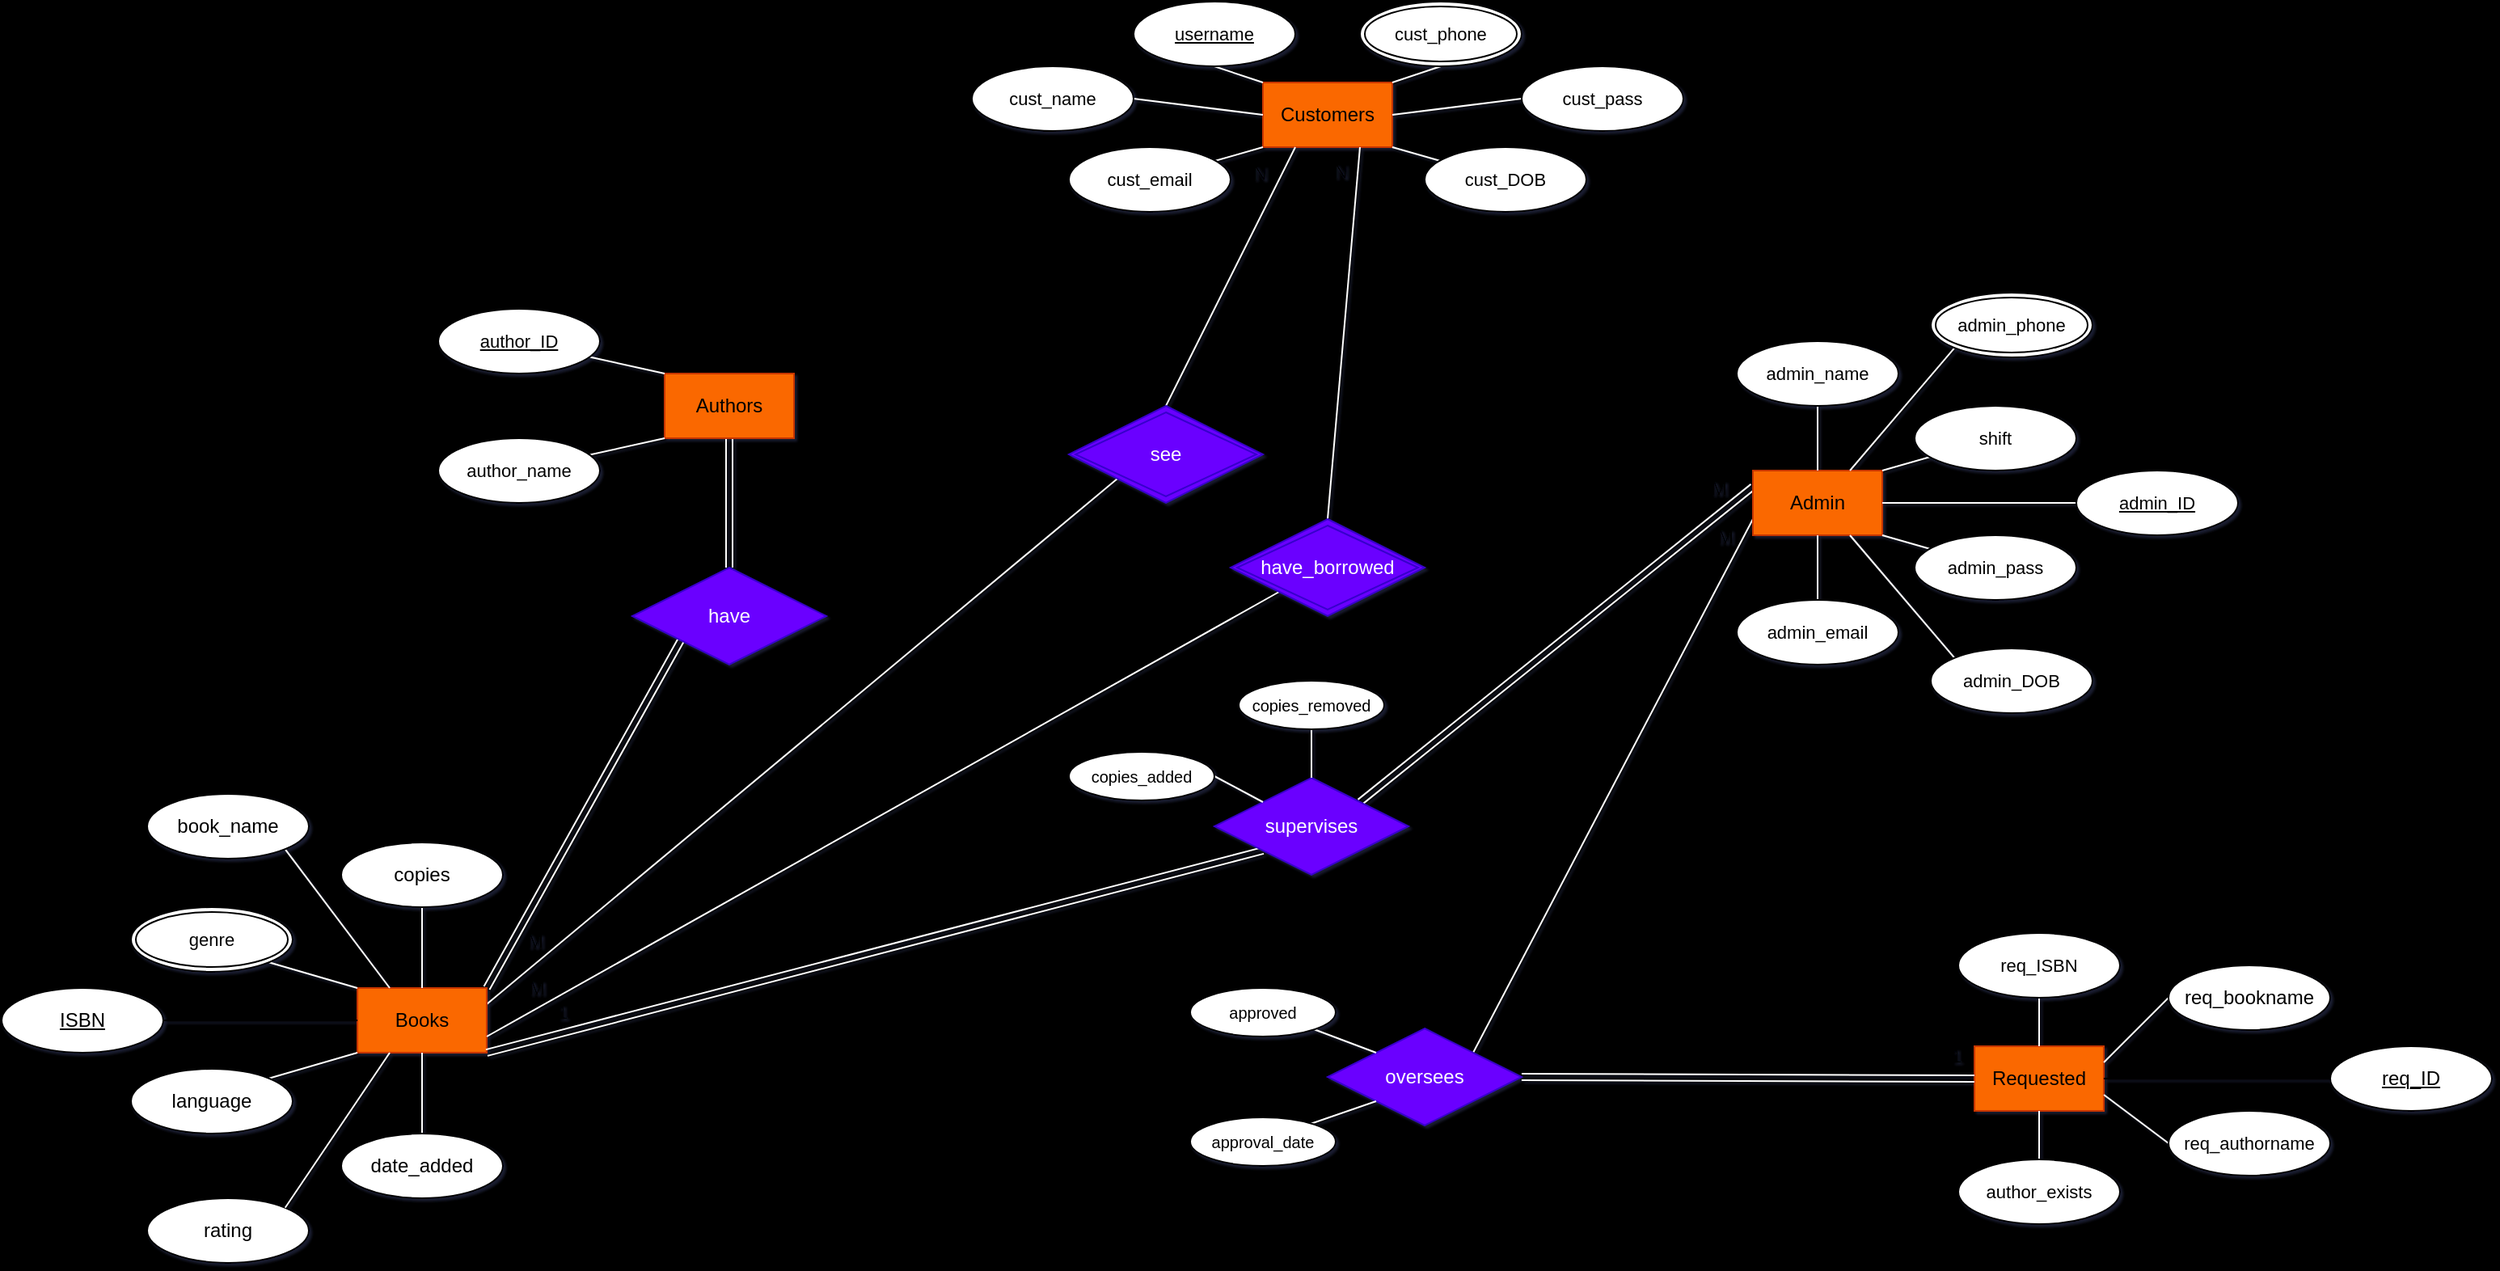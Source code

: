 <mxfile scale="10" border="1">
    <diagram id="hKzVix9h6hRu48XPa4nd" name="Page-1">
        <mxGraphModel dx="1133" dy="818" grid="1" gridSize="10" guides="1" tooltips="1" connect="1" arrows="1" fold="1" page="1" pageScale="1" pageWidth="1920" pageHeight="1200" background="#000000" math="0" shadow="1">
            <root>
                <mxCell id="0"/>
                <mxCell id="1" parent="0"/>
                <mxCell id="99" style="edgeStyle=none;html=1;endArrow=none;endFill=0;exitX=1;exitY=0.25;exitDx=0;exitDy=0;strokeColor=#FFFFFF;" parent="1" source="2" edge="1">
                    <mxGeometry relative="1" as="geometry">
                        <mxPoint x="520" y="821" as="sourcePoint"/>
                        <mxPoint x="880" y="486" as="targetPoint"/>
                    </mxGeometry>
                </mxCell>
                <mxCell id="2" value="Books" style="rounded=0;whiteSpace=wrap;html=1;fillColor=#fa6800;fontColor=#000000;strokeColor=#C73500;" parent="1" vertex="1">
                    <mxGeometry x="410" y="801" width="80" height="40" as="geometry"/>
                </mxCell>
                <mxCell id="4" value="Requested" style="rounded=0;whiteSpace=wrap;html=1;fillColor=#fa6800;fontColor=#000000;strokeColor=#C73500;" parent="1" vertex="1">
                    <mxGeometry x="1410" y="837" width="80" height="40" as="geometry"/>
                </mxCell>
                <mxCell id="103" style="edgeStyle=none;shape=link;html=1;entryX=0.5;entryY=0;entryDx=0;entryDy=0;endArrow=none;endFill=0;strokeColor=#FFFFFF;" parent="1" source="5" target="101" edge="1">
                    <mxGeometry relative="1" as="geometry"/>
                </mxCell>
                <mxCell id="5" value="Authors" style="rounded=0;whiteSpace=wrap;html=1;fillColor=#fa6800;fontColor=#000000;strokeColor=#C73500;" parent="1" vertex="1">
                    <mxGeometry x="600" y="421" width="80" height="40" as="geometry"/>
                </mxCell>
                <mxCell id="111" style="edgeStyle=none;html=1;entryX=1;entryY=0;entryDx=0;entryDy=0;endArrow=none;endFill=0;exitX=0;exitY=0.25;exitDx=0;exitDy=0;strokeColor=#FFFFFF;shape=link;" parent="1" source="6" target="110" edge="1">
                    <mxGeometry relative="1" as="geometry">
                        <mxPoint x="1010" y="701" as="targetPoint"/>
                    </mxGeometry>
                </mxCell>
                <mxCell id="114" style="edgeStyle=none;html=1;entryX=1;entryY=0;entryDx=0;entryDy=0;endArrow=none;endFill=0;exitX=0;exitY=0.75;exitDx=0;exitDy=0;strokeColor=#FFFFFF;" parent="1" source="6" target="113" edge="1">
                    <mxGeometry relative="1" as="geometry">
                        <mxPoint x="1010" y="871" as="targetPoint"/>
                    </mxGeometry>
                </mxCell>
                <mxCell id="6" value="Admin" style="rounded=0;whiteSpace=wrap;html=1;fillColor=#fa6800;strokeColor=#C73500;fontColor=#000000;" parent="1" vertex="1">
                    <mxGeometry x="1273" y="481" width="80" height="40" as="geometry"/>
                </mxCell>
                <mxCell id="7" value="Customers" style="rounded=0;whiteSpace=wrap;html=1;fillColor=#fa6800;fontColor=#000000;strokeColor=#C73500;" parent="1" vertex="1">
                    <mxGeometry x="970" y="241" width="80" height="40" as="geometry"/>
                </mxCell>
                <mxCell id="16" value="" style="endArrow=none;html=1;entryX=0;entryY=1;entryDx=0;entryDy=0;exitX=1;exitY=0;exitDx=0;exitDy=0;rounded=0;strokeColor=#FFFFFF;" parent="1" source="20" target="2" edge="1">
                    <mxGeometry width="50" height="50" relative="1" as="geometry">
                        <mxPoint x="340" y="881" as="sourcePoint"/>
                        <mxPoint x="390" y="831" as="targetPoint"/>
                    </mxGeometry>
                </mxCell>
                <mxCell id="20" value="language" style="ellipse;whiteSpace=wrap;html=1;align=center;rounded=0;" parent="1" vertex="1">
                    <mxGeometry x="270" y="851" width="100" height="40" as="geometry"/>
                </mxCell>
                <mxCell id="21" value="rating" style="ellipse;whiteSpace=wrap;html=1;align=center;rounded=0;" parent="1" vertex="1">
                    <mxGeometry x="280" y="931" width="100" height="40" as="geometry"/>
                </mxCell>
                <mxCell id="23" value="" style="endArrow=none;html=1;rounded=0;labelBackgroundColor=default;strokeColor=#FFFFFF;fontFamily=Helvetica;fontSize=11;fontColor=default;shape=connector;exitX=1;exitY=0;exitDx=0;exitDy=0;entryX=0.25;entryY=1;entryDx=0;entryDy=0;" parent="1" source="21" target="2" edge="1">
                    <mxGeometry relative="1" as="geometry">
                        <mxPoint x="530" y="891" as="sourcePoint"/>
                        <mxPoint x="450" y="841" as="targetPoint"/>
                    </mxGeometry>
                </mxCell>
                <mxCell id="25" style="edgeStyle=none;shape=connector;rounded=0;html=1;entryX=0.5;entryY=1;entryDx=0;entryDy=0;labelBackgroundColor=default;strokeColor=#FFFFFF;fontFamily=Helvetica;fontSize=11;fontColor=default;endArrow=none;exitX=0.5;exitY=0;exitDx=0;exitDy=0;" parent="1" source="24" target="2" edge="1">
                    <mxGeometry relative="1" as="geometry"/>
                </mxCell>
                <mxCell id="24" value="date_added" style="ellipse;whiteSpace=wrap;html=1;align=center;rounded=0;" parent="1" vertex="1">
                    <mxGeometry x="400" y="891" width="100" height="40" as="geometry"/>
                </mxCell>
                <mxCell id="27" value="" style="edgeStyle=none;shape=connector;rounded=0;html=1;labelBackgroundColor=default;strokeColor=#FFFFFF;fontFamily=Helvetica;fontSize=11;fontColor=default;endArrow=none;exitX=1;exitY=1;exitDx=0;exitDy=0;entryX=0;entryY=0;entryDx=0;entryDy=0;" parent="1" source="71" target="2" edge="1">
                    <mxGeometry relative="1" as="geometry">
                        <mxPoint x="330" y="791" as="sourcePoint"/>
                        <mxPoint x="410" y="811" as="targetPoint"/>
                    </mxGeometry>
                </mxCell>
                <mxCell id="29" style="edgeStyle=none;shape=connector;rounded=0;html=1;entryX=0.25;entryY=0;entryDx=0;entryDy=0;labelBackgroundColor=default;strokeColor=#FFFFFF;fontFamily=Helvetica;fontSize=11;fontColor=default;endArrow=none;exitX=1;exitY=1;exitDx=0;exitDy=0;" parent="1" source="28" target="2" edge="1">
                    <mxGeometry relative="1" as="geometry"/>
                </mxCell>
                <mxCell id="28" value="book_name" style="ellipse;whiteSpace=wrap;html=1;align=center;rounded=0;" parent="1" vertex="1">
                    <mxGeometry x="280" y="681" width="100" height="40" as="geometry"/>
                </mxCell>
                <mxCell id="35" style="edgeStyle=none;shape=connector;rounded=0;html=1;entryX=0.5;entryY=0;entryDx=0;entryDy=0;labelBackgroundColor=default;strokeColor=#FFFFFF;fontFamily=Helvetica;fontSize=11;fontColor=default;endArrow=none;exitX=0.5;exitY=1;exitDx=0;exitDy=0;" parent="1" source="123" target="2" edge="1">
                    <mxGeometry relative="1" as="geometry">
                        <mxPoint x="450" y="751" as="sourcePoint"/>
                    </mxGeometry>
                </mxCell>
                <mxCell id="40" style="edgeStyle=none;shape=connector;rounded=0;html=1;exitX=1;exitY=0.5;exitDx=0;exitDy=0;labelBackgroundColor=default;strokeColor=#FFFFFF;fontFamily=Helvetica;fontSize=11;fontColor=default;endArrow=none;entryX=0;entryY=0.5;entryDx=0;entryDy=0;" parent="1" source="36" target="7" edge="1">
                    <mxGeometry relative="1" as="geometry"/>
                </mxCell>
                <mxCell id="36" value="cust_name" style="ellipse;whiteSpace=wrap;html=1;align=center;fontFamily=Helvetica;fontSize=11;fontColor=default;rounded=0;" parent="1" vertex="1">
                    <mxGeometry x="790" y="231" width="100" height="40" as="geometry"/>
                </mxCell>
                <mxCell id="39" value="" style="edgeStyle=none;shape=connector;rounded=0;html=1;labelBackgroundColor=default;strokeColor=#FFFFFF;fontFamily=Helvetica;fontSize=11;fontColor=default;endArrow=none;exitX=0.474;exitY=0.98;exitDx=0;exitDy=0;exitPerimeter=0;" parent="1" source="37" edge="1">
                    <mxGeometry relative="1" as="geometry">
                        <mxPoint x="960" y="231" as="sourcePoint"/>
                        <mxPoint x="970" y="241" as="targetPoint"/>
                    </mxGeometry>
                </mxCell>
                <mxCell id="37" value="username" style="ellipse;whiteSpace=wrap;html=1;align=center;fontStyle=4;fontFamily=Helvetica;fontSize=11;fontColor=default;rounded=0;" parent="1" vertex="1">
                    <mxGeometry x="890" y="191" width="100" height="40" as="geometry"/>
                </mxCell>
                <mxCell id="41" style="edgeStyle=none;shape=connector;rounded=0;html=1;exitX=0;exitY=0.5;exitDx=0;exitDy=0;entryX=1;entryY=0.5;entryDx=0;entryDy=0;labelBackgroundColor=default;strokeColor=#FFFFFF;fontFamily=Helvetica;fontSize=11;fontColor=default;endArrow=none;" parent="1" source="38" target="7" edge="1">
                    <mxGeometry relative="1" as="geometry"/>
                </mxCell>
                <mxCell id="38" value="cust_pass" style="ellipse;whiteSpace=wrap;html=1;align=center;fontFamily=Helvetica;fontSize=11;fontColor=default;rounded=0;" parent="1" vertex="1">
                    <mxGeometry x="1130" y="231" width="100" height="40" as="geometry"/>
                </mxCell>
                <mxCell id="43" style="edgeStyle=none;shape=connector;rounded=0;html=1;entryX=0;entryY=1;entryDx=0;entryDy=0;labelBackgroundColor=default;strokeColor=#FFFFFF;fontFamily=Helvetica;fontSize=11;fontColor=default;endArrow=none;" parent="1" source="42" target="7" edge="1">
                    <mxGeometry relative="1" as="geometry"/>
                </mxCell>
                <mxCell id="42" value="cust_email" style="ellipse;whiteSpace=wrap;html=1;align=center;fontFamily=Helvetica;fontSize=11;fontColor=default;rounded=0;" parent="1" vertex="1">
                    <mxGeometry x="850" y="281" width="100" height="40" as="geometry"/>
                </mxCell>
                <mxCell id="45" style="edgeStyle=none;shape=connector;rounded=0;html=1;entryX=1;entryY=1;entryDx=0;entryDy=0;labelBackgroundColor=default;strokeColor=#FFFFFF;fontFamily=Helvetica;fontSize=11;fontColor=default;endArrow=none;" parent="1" source="44" target="7" edge="1">
                    <mxGeometry relative="1" as="geometry"/>
                </mxCell>
                <mxCell id="44" value="cust_DOB" style="ellipse;whiteSpace=wrap;html=1;align=center;fontFamily=Helvetica;fontSize=11;fontColor=default;rounded=0;" parent="1" vertex="1">
                    <mxGeometry x="1070" y="281" width="100" height="40" as="geometry"/>
                </mxCell>
                <mxCell id="59" value="" style="edgeStyle=none;shape=connector;rounded=0;html=1;labelBackgroundColor=default;strokeColor=#FFFFFF;fontFamily=Helvetica;fontSize=11;fontColor=default;endArrow=none;" parent="1" source="46" target="6" edge="1">
                    <mxGeometry relative="1" as="geometry"/>
                </mxCell>
                <mxCell id="46" value="admin_name" style="ellipse;whiteSpace=wrap;html=1;align=center;fontFamily=Helvetica;fontSize=11;fontColor=default;rounded=0;" parent="1" vertex="1">
                    <mxGeometry x="1263" y="401" width="100" height="40" as="geometry"/>
                </mxCell>
                <mxCell id="60" style="edgeStyle=none;shape=connector;rounded=0;html=1;entryX=1;entryY=0;entryDx=0;entryDy=0;labelBackgroundColor=default;strokeColor=#FFFFFF;fontFamily=Helvetica;fontSize=11;fontColor=default;endArrow=none;" parent="1" source="47" target="6" edge="1">
                    <mxGeometry relative="1" as="geometry"/>
                </mxCell>
                <mxCell id="47" value="shift" style="ellipse;whiteSpace=wrap;html=1;align=center;fontFamily=Helvetica;fontSize=11;fontColor=default;rounded=0;" parent="1" vertex="1">
                    <mxGeometry x="1373" y="441" width="100" height="40" as="geometry"/>
                </mxCell>
                <mxCell id="64" style="edgeStyle=none;shape=connector;rounded=0;html=1;entryX=1;entryY=1;entryDx=0;entryDy=0;labelBackgroundColor=default;strokeColor=#FFFFFF;fontFamily=Helvetica;fontSize=11;fontColor=default;endArrow=none;" parent="1" source="48" target="6" edge="1">
                    <mxGeometry relative="1" as="geometry"/>
                </mxCell>
                <mxCell id="48" value="admin_pass" style="ellipse;whiteSpace=wrap;html=1;align=center;fontFamily=Helvetica;fontSize=11;fontColor=default;rounded=0;" parent="1" vertex="1">
                    <mxGeometry x="1373" y="521" width="100" height="40" as="geometry"/>
                </mxCell>
                <mxCell id="66" style="edgeStyle=none;shape=connector;rounded=0;html=1;exitX=0.5;exitY=0;exitDx=0;exitDy=0;entryX=0.5;entryY=1;entryDx=0;entryDy=0;labelBackgroundColor=default;strokeColor=#FFFFFF;fontFamily=Helvetica;fontSize=11;fontColor=default;endArrow=none;" parent="1" source="50" target="6" edge="1">
                    <mxGeometry relative="1" as="geometry"/>
                </mxCell>
                <mxCell id="50" value="admin_email" style="ellipse;whiteSpace=wrap;html=1;align=center;fontFamily=Helvetica;fontSize=11;fontColor=default;rounded=0;" parent="1" vertex="1">
                    <mxGeometry x="1263" y="561" width="100" height="40" as="geometry"/>
                </mxCell>
                <mxCell id="52" style="edgeStyle=none;shape=connector;rounded=0;html=1;exitX=0.5;exitY=1;exitDx=0;exitDy=0;entryX=1;entryY=0;entryDx=0;entryDy=0;labelBackgroundColor=default;strokeColor=#FFFFFF;fontFamily=Helvetica;fontSize=11;fontColor=default;endArrow=none;" parent="1" target="7" edge="1">
                    <mxGeometry relative="1" as="geometry">
                        <mxPoint x="1080" y="231" as="sourcePoint"/>
                    </mxGeometry>
                </mxCell>
                <mxCell id="54" value="cust_phone" style="ellipse;shape=doubleEllipse;margin=3;whiteSpace=wrap;html=1;align=center;fontFamily=Helvetica;fontSize=11;fontColor=default;rounded=0;" parent="1" vertex="1">
                    <mxGeometry x="1030" y="191" width="100" height="40" as="geometry"/>
                </mxCell>
                <mxCell id="62" style="edgeStyle=none;shape=connector;rounded=0;html=1;exitX=0;exitY=0.5;exitDx=0;exitDy=0;labelBackgroundColor=default;strokeColor=#FFFFFF;fontFamily=Helvetica;fontSize=11;fontColor=default;endArrow=none;" parent="1" source="56" target="6" edge="1">
                    <mxGeometry relative="1" as="geometry"/>
                </mxCell>
                <mxCell id="56" value="admin_ID" style="ellipse;whiteSpace=wrap;html=1;align=center;fontStyle=4;fontFamily=Helvetica;fontSize=11;fontColor=default;rounded=0;" parent="1" vertex="1">
                    <mxGeometry x="1473" y="481" width="100" height="40" as="geometry"/>
                </mxCell>
                <mxCell id="61" style="edgeStyle=none;shape=connector;rounded=0;html=1;exitX=0;exitY=1;exitDx=0;exitDy=0;entryX=0.75;entryY=0;entryDx=0;entryDy=0;labelBackgroundColor=default;strokeColor=#FFFFFF;fontFamily=Helvetica;fontSize=11;fontColor=default;endArrow=none;" parent="1" source="57" target="6" edge="1">
                    <mxGeometry relative="1" as="geometry"/>
                </mxCell>
                <mxCell id="57" value="admin_phone" style="ellipse;shape=doubleEllipse;margin=3;whiteSpace=wrap;html=1;align=center;fontFamily=Helvetica;fontSize=11;fontColor=default;rounded=0;" parent="1" vertex="1">
                    <mxGeometry x="1383" y="371" width="100" height="40" as="geometry"/>
                </mxCell>
                <mxCell id="65" style="edgeStyle=none;shape=connector;rounded=0;html=1;exitX=0;exitY=0;exitDx=0;exitDy=0;entryX=0.75;entryY=1;entryDx=0;entryDy=0;labelBackgroundColor=default;strokeColor=#FFFFFF;fontFamily=Helvetica;fontSize=11;fontColor=default;endArrow=none;" parent="1" source="58" target="6" edge="1">
                    <mxGeometry relative="1" as="geometry"/>
                </mxCell>
                <mxCell id="58" value="admin_DOB" style="ellipse;whiteSpace=wrap;html=1;align=center;fontFamily=Helvetica;fontSize=11;fontColor=default;rounded=0;" parent="1" vertex="1">
                    <mxGeometry x="1383" y="591" width="100" height="40" as="geometry"/>
                </mxCell>
                <mxCell id="70" style="edgeStyle=none;shape=connector;rounded=0;html=1;entryX=0;entryY=0;entryDx=0;entryDy=0;labelBackgroundColor=default;strokeColor=#FFFFFF;fontFamily=Helvetica;fontSize=11;fontColor=default;endArrow=none;" parent="1" source="67" target="5" edge="1">
                    <mxGeometry relative="1" as="geometry"/>
                </mxCell>
                <mxCell id="67" value="author_ID" style="ellipse;whiteSpace=wrap;html=1;align=center;fontStyle=4;fontFamily=Helvetica;fontSize=11;fontColor=default;rounded=0;" parent="1" vertex="1">
                    <mxGeometry x="460" y="381" width="100" height="40" as="geometry"/>
                </mxCell>
                <mxCell id="69" style="edgeStyle=none;shape=connector;rounded=0;html=1;entryX=0;entryY=1;entryDx=0;entryDy=0;labelBackgroundColor=default;strokeColor=#FFFFFF;fontFamily=Helvetica;fontSize=11;fontColor=default;endArrow=none;" parent="1" source="68" target="5" edge="1">
                    <mxGeometry relative="1" as="geometry"/>
                </mxCell>
                <mxCell id="68" value="author_name" style="ellipse;whiteSpace=wrap;html=1;align=center;fontFamily=Helvetica;fontSize=11;fontColor=default;rounded=0;" parent="1" vertex="1">
                    <mxGeometry x="460" y="461" width="100" height="40" as="geometry"/>
                </mxCell>
                <mxCell id="71" value="genre" style="ellipse;shape=doubleEllipse;margin=3;whiteSpace=wrap;html=1;align=center;fontFamily=Helvetica;fontSize=11;fontColor=default;rounded=0;" parent="1" vertex="1">
                    <mxGeometry x="270" y="751" width="100" height="40" as="geometry"/>
                </mxCell>
                <mxCell id="79" style="edgeStyle=none;shape=connector;rounded=0;html=1;entryX=0.5;entryY=1;entryDx=0;entryDy=0;labelBackgroundColor=default;strokeColor=#FFFFFF;fontFamily=Helvetica;fontSize=11;fontColor=default;endArrow=none;exitX=0.5;exitY=0;exitDx=0;exitDy=0;" parent="1" edge="1">
                    <mxGeometry relative="1" as="geometry">
                        <mxPoint x="680" y="1000.0" as="targetPoint"/>
                    </mxGeometry>
                </mxCell>
                <mxCell id="88" style="edgeStyle=none;shape=connector;rounded=0;html=1;exitX=0.5;exitY=1;exitDx=0;exitDy=0;entryX=0.5;entryY=0;entryDx=0;entryDy=0;labelBackgroundColor=default;strokeColor=#FFFFFF;fontFamily=Helvetica;fontSize=11;fontColor=default;endArrow=none;" parent="1" source="83" target="4" edge="1">
                    <mxGeometry relative="1" as="geometry"/>
                </mxCell>
                <mxCell id="83" value="req_ISBN" style="ellipse;whiteSpace=wrap;html=1;align=center;fontFamily=Helvetica;fontSize=11;fontColor=default;rounded=0;" parent="1" vertex="1">
                    <mxGeometry x="1400" y="767" width="100" height="40" as="geometry"/>
                </mxCell>
                <mxCell id="89" style="edgeStyle=none;shape=connector;rounded=0;html=1;exitX=0;exitY=0.5;exitDx=0;exitDy=0;entryX=1;entryY=0.25;entryDx=0;entryDy=0;labelBackgroundColor=default;strokeColor=#FFFFFF;fontFamily=Helvetica;fontSize=11;fontColor=default;endArrow=none;" parent="1" target="4" edge="1" source="127">
                    <mxGeometry relative="1" as="geometry">
                        <mxPoint x="1570" y="817" as="sourcePoint"/>
                    </mxGeometry>
                </mxCell>
                <mxCell id="90" style="edgeStyle=none;shape=connector;rounded=0;html=1;exitX=0;exitY=0.5;exitDx=0;exitDy=0;entryX=1;entryY=0.75;entryDx=0;entryDy=0;labelBackgroundColor=default;strokeColor=#FFFFFF;fontFamily=Helvetica;fontSize=11;fontColor=default;endArrow=none;startArrow=none;" parent="1" target="4" edge="1" source="93">
                    <mxGeometry relative="1" as="geometry">
                        <mxPoint x="1570" y="887" as="sourcePoint"/>
                    </mxGeometry>
                </mxCell>
                <mxCell id="91" style="edgeStyle=none;shape=connector;rounded=0;html=1;exitX=0.5;exitY=0;exitDx=0;exitDy=0;entryX=0.5;entryY=1;entryDx=0;entryDy=0;labelBackgroundColor=default;strokeColor=#FFFFFF;fontFamily=Helvetica;fontSize=11;fontColor=default;endArrow=none;" parent="1" source="86" target="4" edge="1">
                    <mxGeometry relative="1" as="geometry"/>
                </mxCell>
                <mxCell id="86" value="author_exists" style="ellipse;whiteSpace=wrap;html=1;align=center;fontFamily=Helvetica;fontSize=11;fontColor=default;rounded=0;" parent="1" vertex="1">
                    <mxGeometry x="1400" y="907" width="100" height="40" as="geometry"/>
                </mxCell>
                <mxCell id="102" style="edgeStyle=none;html=1;exitX=0;exitY=1;exitDx=0;exitDy=0;entryX=1;entryY=0;entryDx=0;entryDy=0;endArrow=none;endFill=0;shape=link;strokeColor=#FFFFFF;" parent="1" source="101" target="2" edge="1">
                    <mxGeometry relative="1" as="geometry"/>
                </mxCell>
                <mxCell id="101" value="have" style="shape=rhombus;perimeter=rhombusPerimeter;whiteSpace=wrap;html=1;align=center;fillColor=#6a00ff;fontColor=#ffffff;strokeColor=#3700CC;" parent="1" vertex="1">
                    <mxGeometry x="580" y="541" width="120" height="60" as="geometry"/>
                </mxCell>
                <mxCell id="116" style="edgeStyle=none;html=1;entryX=0.25;entryY=1;entryDx=0;entryDy=0;exitX=0.5;exitY=0;exitDx=0;exitDy=0;endArrow=none;endFill=0;strokeColor=#FFFFFF;" parent="1" source="95" target="7" edge="1">
                    <mxGeometry relative="1" as="geometry">
                        <mxPoint x="910" y="441" as="sourcePoint"/>
                    </mxGeometry>
                </mxCell>
                <mxCell id="95" value="see" style="shape=rhombus;double=1;perimeter=rhombusPerimeter;whiteSpace=wrap;html=1;align=center;fillColor=#6a00ff;fontColor=#ffffff;strokeColor=#3700CC;" parent="1" vertex="1">
                    <mxGeometry x="850" y="441" width="120" height="60" as="geometry"/>
                </mxCell>
                <mxCell id="112" style="edgeStyle=none;shape=link;html=1;exitX=0;exitY=1;exitDx=0;exitDy=0;endArrow=none;endFill=0;strokeColor=#FFFFFF;entryX=1;entryY=1;entryDx=0;entryDy=0;" parent="1" source="110" target="2" edge="1">
                    <mxGeometry relative="1" as="geometry">
                        <mxPoint x="490" y="821" as="targetPoint"/>
                    </mxGeometry>
                </mxCell>
                <mxCell id="110" value="supervises" style="shape=rhombus;perimeter=rhombusPerimeter;whiteSpace=wrap;html=1;align=center;fillColor=#6a00ff;fontColor=#ffffff;strokeColor=#3700CC;" parent="1" vertex="1">
                    <mxGeometry x="940" y="671" width="120" height="60" as="geometry"/>
                </mxCell>
                <mxCell id="115" style="edgeStyle=none;html=1;entryX=0;entryY=0.5;entryDx=0;entryDy=0;endArrow=none;endFill=0;exitX=1;exitY=0.5;exitDx=0;exitDy=0;strokeColor=#FFFFFF;shape=link;" parent="1" source="113" target="4" edge="1">
                    <mxGeometry relative="1" as="geometry"/>
                </mxCell>
                <mxCell id="113" value="oversees" style="shape=rhombus;perimeter=rhombusPerimeter;whiteSpace=wrap;html=1;align=center;fillColor=#6a00ff;fontColor=#ffffff;strokeColor=#3700CC;" parent="1" vertex="1">
                    <mxGeometry x="1010" y="826" width="120" height="60" as="geometry"/>
                </mxCell>
                <mxCell id="118" style="edgeStyle=none;html=1;entryX=0.75;entryY=1;entryDx=0;entryDy=0;endArrow=none;endFill=0;exitX=0.5;exitY=0;exitDx=0;exitDy=0;strokeColor=#FFFFFF;" parent="1" source="117" target="7" edge="1">
                    <mxGeometry relative="1" as="geometry"/>
                </mxCell>
                <mxCell id="119" style="edgeStyle=none;html=1;exitX=0;exitY=1;exitDx=0;exitDy=0;endArrow=none;endFill=0;entryX=1;entryY=0.75;entryDx=0;entryDy=0;strokeColor=#FFFFFF;" parent="1" source="117" target="2" edge="1">
                    <mxGeometry relative="1" as="geometry">
                        <mxPoint x="490" y="821" as="targetPoint"/>
                    </mxGeometry>
                </mxCell>
                <mxCell id="117" value="have_borrowed" style="shape=rhombus;double=1;perimeter=rhombusPerimeter;whiteSpace=wrap;html=1;align=center;fillColor=#6a00ff;fontColor=#ffffff;strokeColor=#3700CC;" parent="1" vertex="1">
                    <mxGeometry x="950" y="511" width="120" height="60" as="geometry"/>
                </mxCell>
                <mxCell id="121" style="edgeStyle=none;html=1;endArrow=none;endFill=0;" parent="1" source="120" target="2" edge="1">
                    <mxGeometry relative="1" as="geometry"/>
                </mxCell>
                <mxCell id="120" value="ISBN" style="ellipse;whiteSpace=wrap;html=1;align=center;rounded=0;fontStyle=4" parent="1" vertex="1">
                    <mxGeometry x="190" y="801" width="100" height="40" as="geometry"/>
                </mxCell>
                <mxCell id="123" value="copies" style="ellipse;whiteSpace=wrap;html=1;align=center;" parent="1" vertex="1">
                    <mxGeometry x="400" y="711" width="100" height="40" as="geometry"/>
                </mxCell>
                <mxCell id="124" value="" style="edgeStyle=none;shape=connector;rounded=0;html=1;exitX=0;exitY=0.5;exitDx=0;exitDy=0;entryX=1;entryY=0.75;entryDx=0;entryDy=0;labelBackgroundColor=default;strokeColor=#FFFFFF;fontFamily=Helvetica;fontSize=11;fontColor=default;endArrow=none;" edge="1" parent="1" target="93">
                    <mxGeometry relative="1" as="geometry">
                        <mxPoint x="1570" y="887" as="sourcePoint"/>
                        <mxPoint x="1490" y="867" as="targetPoint"/>
                    </mxGeometry>
                </mxCell>
                <mxCell id="93" value="req_authorname" style="ellipse;whiteSpace=wrap;html=1;align=center;fontFamily=Helvetica;fontSize=11;fontColor=default;rounded=0;" parent="1" vertex="1">
                    <mxGeometry x="1530" y="877" width="100" height="40" as="geometry"/>
                </mxCell>
                <mxCell id="126" style="edgeStyle=none;html=1;endArrow=none;endFill=0;exitX=0;exitY=0.5;exitDx=0;exitDy=0;" edge="1" parent="1" source="125" target="4">
                    <mxGeometry relative="1" as="geometry">
                        <mxPoint x="1630.0" y="857" as="sourcePoint"/>
                    </mxGeometry>
                </mxCell>
                <mxCell id="125" value="req_ID" style="ellipse;whiteSpace=wrap;html=1;align=center;fontStyle=4;" vertex="1" parent="1">
                    <mxGeometry x="1630" y="837" width="100" height="40" as="geometry"/>
                </mxCell>
                <mxCell id="127" value="req_bookname" style="ellipse;whiteSpace=wrap;html=1;align=center;" vertex="1" parent="1">
                    <mxGeometry x="1530" y="787" width="100" height="40" as="geometry"/>
                </mxCell>
                <mxCell id="131" value="M" style="text;html=1;strokeColor=none;fillColor=none;align=center;verticalAlign=middle;whiteSpace=wrap;rounded=0;" vertex="1" parent="1">
                    <mxGeometry x="515" y="767" width="10" height="10" as="geometry"/>
                </mxCell>
                <mxCell id="132" value="N" style="text;html=1;strokeColor=none;fillColor=none;align=center;verticalAlign=middle;whiteSpace=wrap;rounded=0;" vertex="1" parent="1">
                    <mxGeometry x="963" y="292" width="10" height="10" as="geometry"/>
                </mxCell>
                <mxCell id="136" value="M" style="text;html=1;strokeColor=none;fillColor=none;align=center;verticalAlign=middle;whiteSpace=wrap;rounded=0;" vertex="1" parent="1">
                    <mxGeometry x="516" y="796" width="10" height="10" as="geometry"/>
                </mxCell>
                <mxCell id="137" value="N" style="text;html=1;strokeColor=none;fillColor=none;align=center;verticalAlign=middle;whiteSpace=wrap;rounded=0;" vertex="1" parent="1">
                    <mxGeometry x="1013" y="291" width="10" height="10" as="geometry"/>
                </mxCell>
                <mxCell id="138" value="1" style="text;html=1;strokeColor=none;fillColor=none;align=center;verticalAlign=middle;whiteSpace=wrap;rounded=0;" vertex="1" parent="1">
                    <mxGeometry x="532" y="811.46" width="10" height="10" as="geometry"/>
                </mxCell>
                <mxCell id="139" value="M" style="text;html=1;strokeColor=none;fillColor=none;align=center;verticalAlign=middle;whiteSpace=wrap;rounded=0;" vertex="1" parent="1">
                    <mxGeometry x="1247" y="487" width="10" height="10" as="geometry"/>
                </mxCell>
                <mxCell id="157" value="M" style="text;html=1;strokeColor=none;fillColor=none;align=center;verticalAlign=middle;whiteSpace=wrap;rounded=0;" vertex="1" parent="1">
                    <mxGeometry x="1251" y="517" width="10" height="10" as="geometry"/>
                </mxCell>
                <mxCell id="159" value="1" style="text;html=1;strokeColor=none;fillColor=none;align=center;verticalAlign=middle;whiteSpace=wrap;rounded=0;" vertex="1" parent="1">
                    <mxGeometry x="1394" y="838" width="10" height="10" as="geometry"/>
                </mxCell>
                <mxCell id="162" style="edgeStyle=none;html=1;entryX=0;entryY=0;entryDx=0;entryDy=0;fontSize=10;endArrow=none;endFill=0;exitX=1;exitY=0.5;exitDx=0;exitDy=0;strokeColor=#FFFFFF;" edge="1" parent="1" source="161" target="110">
                    <mxGeometry relative="1" as="geometry"/>
                </mxCell>
                <mxCell id="161" value="&lt;font style=&quot;font-size: 10px;&quot;&gt;copies_added&lt;/font&gt;" style="ellipse;whiteSpace=wrap;html=1;align=center;" vertex="1" parent="1">
                    <mxGeometry x="850" y="655" width="90" height="30" as="geometry"/>
                </mxCell>
                <mxCell id="164" style="edgeStyle=none;html=1;entryX=0.5;entryY=0;entryDx=0;entryDy=0;fontSize=10;endArrow=none;endFill=0;strokeColor=#FFFFFF;" edge="1" parent="1" source="163" target="110">
                    <mxGeometry relative="1" as="geometry"/>
                </mxCell>
                <mxCell id="163" value="&lt;font style=&quot;font-size: 10px;&quot;&gt;copies_removed&lt;/font&gt;" style="ellipse;whiteSpace=wrap;html=1;align=center;" vertex="1" parent="1">
                    <mxGeometry x="955" y="611" width="90" height="30" as="geometry"/>
                </mxCell>
                <mxCell id="166" style="edgeStyle=none;html=1;entryX=0;entryY=0;entryDx=0;entryDy=0;fontSize=10;endArrow=none;endFill=0;exitX=1;exitY=1;exitDx=0;exitDy=0;strokeColor=#FFFFFF;" edge="1" parent="1" source="165" target="113">
                    <mxGeometry relative="1" as="geometry"/>
                </mxCell>
                <mxCell id="165" value="&lt;font style=&quot;font-size: 10px;&quot;&gt;approved&lt;/font&gt;" style="ellipse;whiteSpace=wrap;html=1;align=center;" vertex="1" parent="1">
                    <mxGeometry x="925" y="801" width="90" height="30" as="geometry"/>
                </mxCell>
                <mxCell id="168" style="edgeStyle=none;html=1;entryX=0;entryY=1;entryDx=0;entryDy=0;fontSize=10;endArrow=none;endFill=0;exitX=0.815;exitY=0.146;exitDx=0;exitDy=0;exitPerimeter=0;strokeColor=#FFFFFF;" edge="1" parent="1" source="167" target="113">
                    <mxGeometry relative="1" as="geometry"/>
                </mxCell>
                <mxCell id="167" value="&lt;span style=&quot;font-size: 10px;&quot;&gt;approval_date&lt;/span&gt;" style="ellipse;whiteSpace=wrap;html=1;align=center;" vertex="1" parent="1">
                    <mxGeometry x="925" y="881" width="90" height="30" as="geometry"/>
                </mxCell>
            </root>
        </mxGraphModel>
    </diagram>
</mxfile>